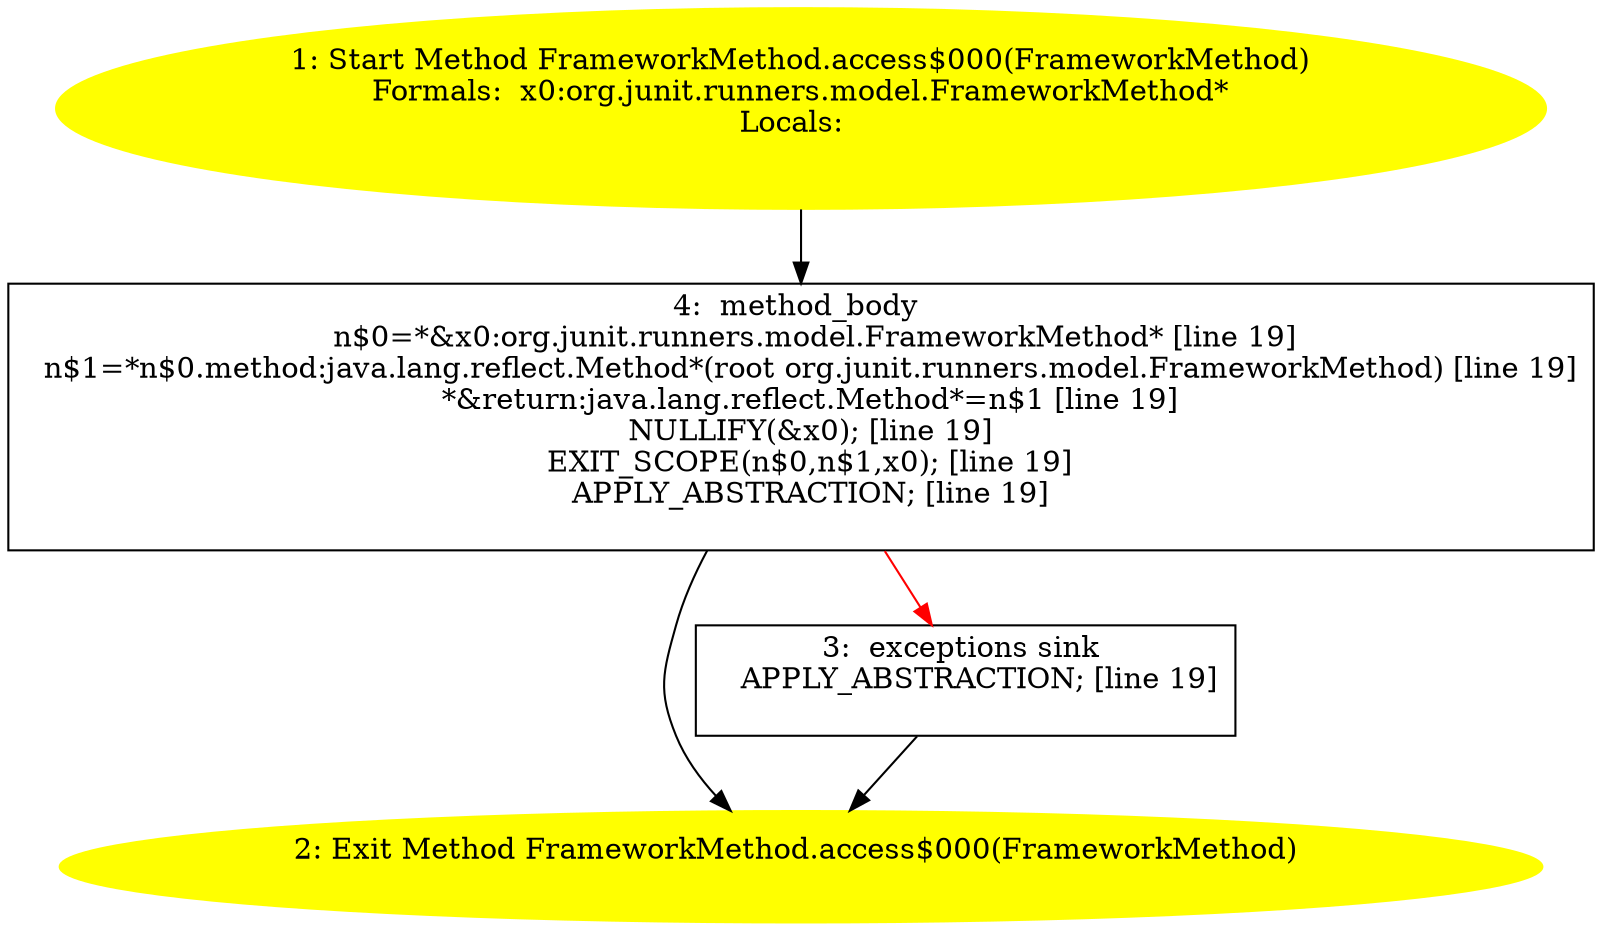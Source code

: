 /* @generated */
digraph cfg {
"org.junit.runners.model.FrameworkMethod.access$000(org.junit.runners.model.FrameworkMethod):java.lan.2b60847b920924a8a53f0d9d05aea5e2_1" [label="1: Start Method FrameworkMethod.access$000(FrameworkMethod)\nFormals:  x0:org.junit.runners.model.FrameworkMethod*\nLocals:  \n  " color=yellow style=filled]
	

	 "org.junit.runners.model.FrameworkMethod.access$000(org.junit.runners.model.FrameworkMethod):java.lan.2b60847b920924a8a53f0d9d05aea5e2_1" -> "org.junit.runners.model.FrameworkMethod.access$000(org.junit.runners.model.FrameworkMethod):java.lan.2b60847b920924a8a53f0d9d05aea5e2_4" ;
"org.junit.runners.model.FrameworkMethod.access$000(org.junit.runners.model.FrameworkMethod):java.lan.2b60847b920924a8a53f0d9d05aea5e2_2" [label="2: Exit Method FrameworkMethod.access$000(FrameworkMethod) \n  " color=yellow style=filled]
	

"org.junit.runners.model.FrameworkMethod.access$000(org.junit.runners.model.FrameworkMethod):java.lan.2b60847b920924a8a53f0d9d05aea5e2_3" [label="3:  exceptions sink \n   APPLY_ABSTRACTION; [line 19]\n " shape="box"]
	

	 "org.junit.runners.model.FrameworkMethod.access$000(org.junit.runners.model.FrameworkMethod):java.lan.2b60847b920924a8a53f0d9d05aea5e2_3" -> "org.junit.runners.model.FrameworkMethod.access$000(org.junit.runners.model.FrameworkMethod):java.lan.2b60847b920924a8a53f0d9d05aea5e2_2" ;
"org.junit.runners.model.FrameworkMethod.access$000(org.junit.runners.model.FrameworkMethod):java.lan.2b60847b920924a8a53f0d9d05aea5e2_4" [label="4:  method_body \n   n$0=*&x0:org.junit.runners.model.FrameworkMethod* [line 19]\n  n$1=*n$0.method:java.lang.reflect.Method*(root org.junit.runners.model.FrameworkMethod) [line 19]\n  *&return:java.lang.reflect.Method*=n$1 [line 19]\n  NULLIFY(&x0); [line 19]\n  EXIT_SCOPE(n$0,n$1,x0); [line 19]\n  APPLY_ABSTRACTION; [line 19]\n " shape="box"]
	

	 "org.junit.runners.model.FrameworkMethod.access$000(org.junit.runners.model.FrameworkMethod):java.lan.2b60847b920924a8a53f0d9d05aea5e2_4" -> "org.junit.runners.model.FrameworkMethod.access$000(org.junit.runners.model.FrameworkMethod):java.lan.2b60847b920924a8a53f0d9d05aea5e2_2" ;
	 "org.junit.runners.model.FrameworkMethod.access$000(org.junit.runners.model.FrameworkMethod):java.lan.2b60847b920924a8a53f0d9d05aea5e2_4" -> "org.junit.runners.model.FrameworkMethod.access$000(org.junit.runners.model.FrameworkMethod):java.lan.2b60847b920924a8a53f0d9d05aea5e2_3" [color="red" ];
}

